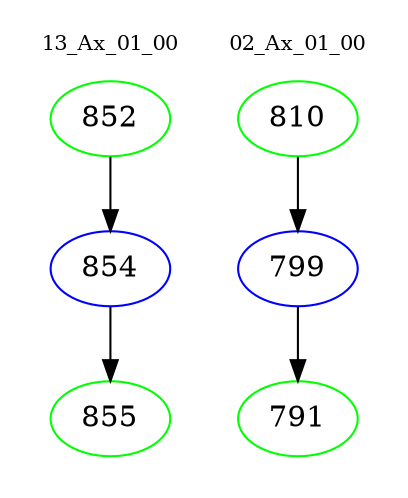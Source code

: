 digraph{
subgraph cluster_0 {
color = white
label = "13_Ax_01_00";
fontsize=10;
T0_852 [label="852", color="green"]
T0_852 -> T0_854 [color="black"]
T0_854 [label="854", color="blue"]
T0_854 -> T0_855 [color="black"]
T0_855 [label="855", color="green"]
}
subgraph cluster_1 {
color = white
label = "02_Ax_01_00";
fontsize=10;
T1_810 [label="810", color="green"]
T1_810 -> T1_799 [color="black"]
T1_799 [label="799", color="blue"]
T1_799 -> T1_791 [color="black"]
T1_791 [label="791", color="green"]
}
}
